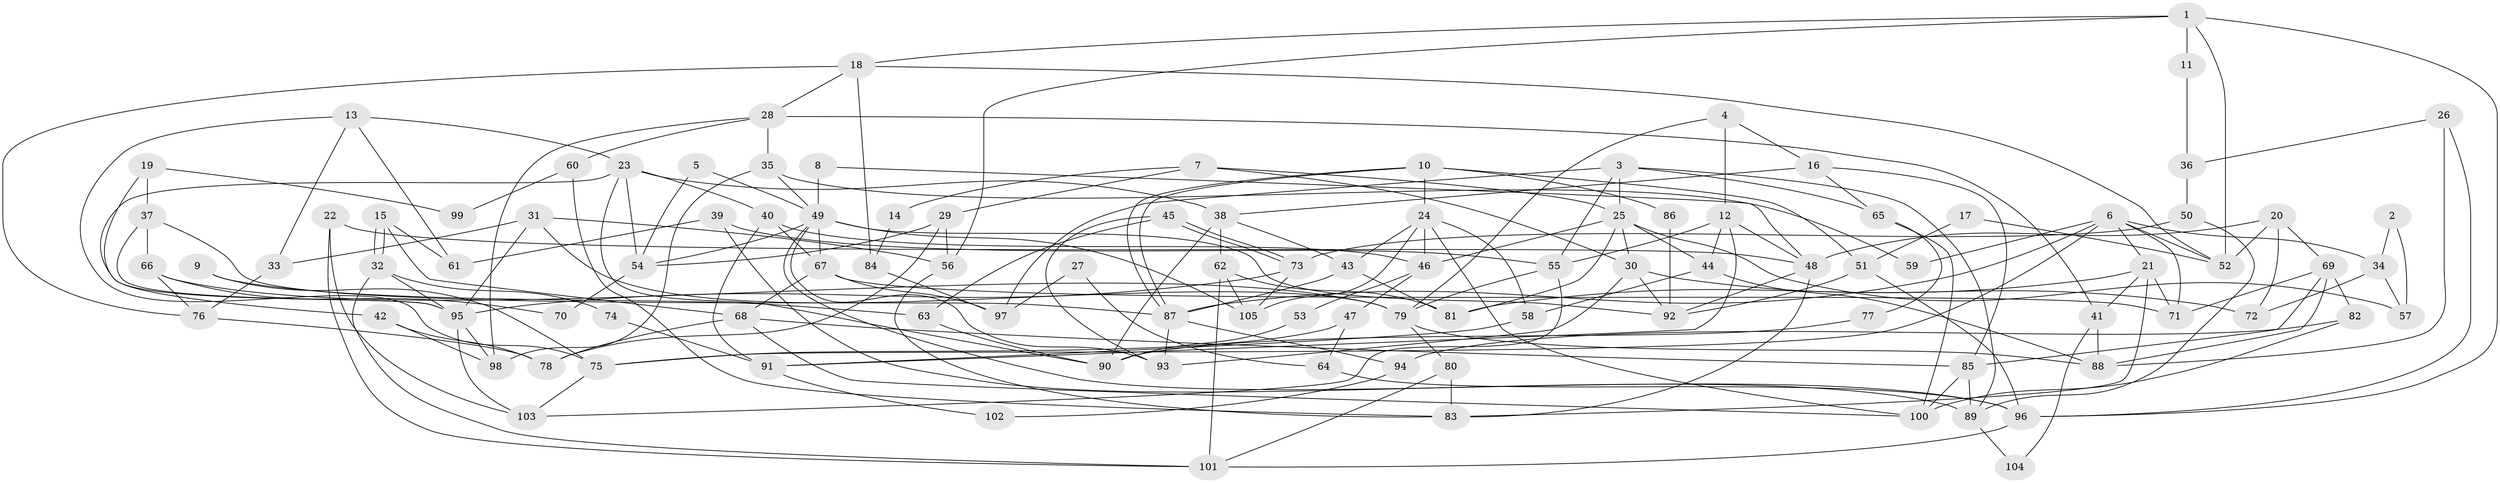 // Generated by graph-tools (version 1.1) at 2025/36/03/09/25 02:36:14]
// undirected, 105 vertices, 210 edges
graph export_dot {
graph [start="1"]
  node [color=gray90,style=filled];
  1;
  2;
  3;
  4;
  5;
  6;
  7;
  8;
  9;
  10;
  11;
  12;
  13;
  14;
  15;
  16;
  17;
  18;
  19;
  20;
  21;
  22;
  23;
  24;
  25;
  26;
  27;
  28;
  29;
  30;
  31;
  32;
  33;
  34;
  35;
  36;
  37;
  38;
  39;
  40;
  41;
  42;
  43;
  44;
  45;
  46;
  47;
  48;
  49;
  50;
  51;
  52;
  53;
  54;
  55;
  56;
  57;
  58;
  59;
  60;
  61;
  62;
  63;
  64;
  65;
  66;
  67;
  68;
  69;
  70;
  71;
  72;
  73;
  74;
  75;
  76;
  77;
  78;
  79;
  80;
  81;
  82;
  83;
  84;
  85;
  86;
  87;
  88;
  89;
  90;
  91;
  92;
  93;
  94;
  95;
  96;
  97;
  98;
  99;
  100;
  101;
  102;
  103;
  104;
  105;
  1 -- 96;
  1 -- 52;
  1 -- 11;
  1 -- 18;
  1 -- 56;
  2 -- 57;
  2 -- 34;
  3 -- 25;
  3 -- 55;
  3 -- 65;
  3 -- 89;
  3 -- 97;
  4 -- 16;
  4 -- 12;
  4 -- 79;
  5 -- 49;
  5 -- 54;
  6 -- 71;
  6 -- 87;
  6 -- 21;
  6 -- 34;
  6 -- 52;
  6 -- 59;
  6 -- 75;
  7 -- 25;
  7 -- 30;
  7 -- 14;
  7 -- 29;
  8 -- 49;
  8 -- 48;
  9 -- 63;
  9 -- 75;
  10 -- 24;
  10 -- 87;
  10 -- 87;
  10 -- 51;
  10 -- 86;
  11 -- 36;
  12 -- 55;
  12 -- 44;
  12 -- 48;
  12 -- 91;
  13 -- 23;
  13 -- 75;
  13 -- 33;
  13 -- 61;
  14 -- 84;
  15 -- 68;
  15 -- 32;
  15 -- 32;
  15 -- 61;
  16 -- 85;
  16 -- 65;
  16 -- 38;
  17 -- 52;
  17 -- 51;
  18 -- 52;
  18 -- 28;
  18 -- 76;
  18 -- 84;
  19 -- 95;
  19 -- 37;
  19 -- 99;
  20 -- 69;
  20 -- 48;
  20 -- 52;
  20 -- 72;
  21 -- 81;
  21 -- 41;
  21 -- 71;
  21 -- 83;
  22 -- 101;
  22 -- 48;
  22 -- 103;
  23 -- 40;
  23 -- 42;
  23 -- 38;
  23 -- 54;
  23 -- 90;
  24 -- 58;
  24 -- 105;
  24 -- 43;
  24 -- 46;
  24 -- 100;
  25 -- 81;
  25 -- 30;
  25 -- 44;
  25 -- 46;
  25 -- 57;
  26 -- 96;
  26 -- 88;
  26 -- 36;
  27 -- 64;
  27 -- 97;
  28 -- 41;
  28 -- 35;
  28 -- 60;
  28 -- 98;
  29 -- 56;
  29 -- 54;
  29 -- 78;
  30 -- 93;
  30 -- 92;
  30 -- 72;
  31 -- 33;
  31 -- 95;
  31 -- 56;
  31 -- 79;
  32 -- 101;
  32 -- 74;
  32 -- 95;
  33 -- 76;
  34 -- 72;
  34 -- 57;
  35 -- 49;
  35 -- 59;
  35 -- 98;
  36 -- 50;
  37 -- 87;
  37 -- 95;
  37 -- 66;
  38 -- 43;
  38 -- 62;
  38 -- 90;
  39 -- 61;
  39 -- 55;
  39 -- 89;
  40 -- 67;
  40 -- 46;
  40 -- 91;
  41 -- 88;
  41 -- 104;
  42 -- 98;
  42 -- 78;
  43 -- 81;
  43 -- 87;
  44 -- 88;
  44 -- 58;
  45 -- 73;
  45 -- 73;
  45 -- 93;
  45 -- 63;
  46 -- 47;
  46 -- 53;
  47 -- 75;
  47 -- 64;
  48 -- 83;
  48 -- 92;
  49 -- 54;
  49 -- 105;
  49 -- 67;
  49 -- 92;
  49 -- 93;
  49 -- 96;
  50 -- 73;
  50 -- 89;
  51 -- 92;
  51 -- 96;
  53 -- 90;
  54 -- 70;
  55 -- 79;
  55 -- 103;
  56 -- 83;
  58 -- 91;
  60 -- 83;
  60 -- 99;
  62 -- 101;
  62 -- 81;
  62 -- 105;
  63 -- 90;
  64 -- 96;
  65 -- 100;
  65 -- 77;
  66 -- 79;
  66 -- 70;
  66 -- 76;
  67 -- 68;
  67 -- 71;
  67 -- 97;
  68 -- 78;
  68 -- 100;
  68 -- 85;
  69 -- 85;
  69 -- 71;
  69 -- 82;
  69 -- 88;
  73 -- 95;
  73 -- 105;
  74 -- 91;
  75 -- 103;
  76 -- 78;
  77 -- 90;
  79 -- 80;
  79 -- 88;
  80 -- 83;
  80 -- 101;
  82 -- 100;
  82 -- 94;
  84 -- 97;
  85 -- 89;
  85 -- 100;
  86 -- 92;
  87 -- 93;
  87 -- 94;
  89 -- 104;
  91 -- 102;
  94 -- 102;
  95 -- 98;
  95 -- 103;
  96 -- 101;
}
